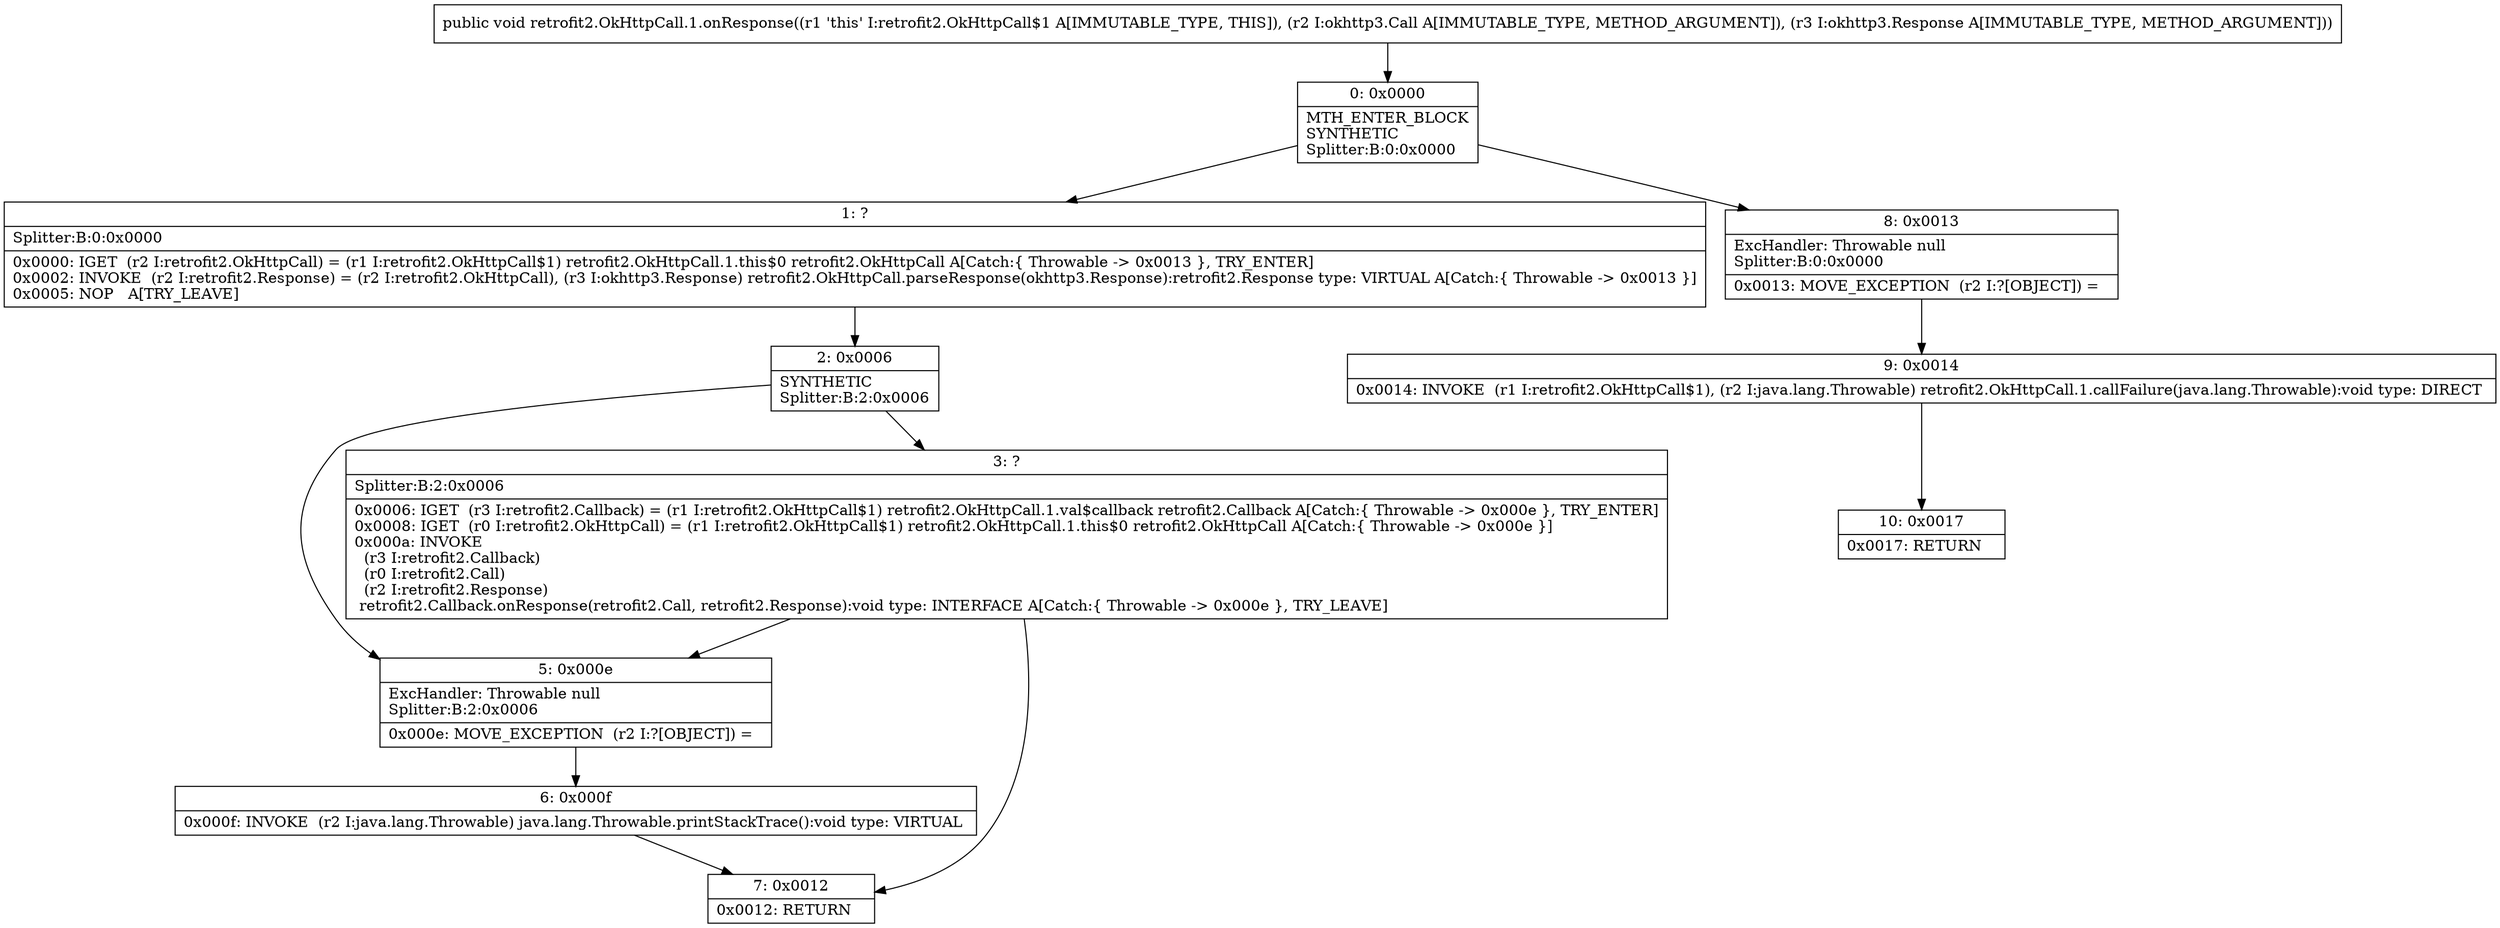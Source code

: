 digraph "CFG forretrofit2.OkHttpCall.1.onResponse(Lokhttp3\/Call;Lokhttp3\/Response;)V" {
Node_0 [shape=record,label="{0\:\ 0x0000|MTH_ENTER_BLOCK\lSYNTHETIC\lSplitter:B:0:0x0000\l}"];
Node_1 [shape=record,label="{1\:\ ?|Splitter:B:0:0x0000\l|0x0000: IGET  (r2 I:retrofit2.OkHttpCall) = (r1 I:retrofit2.OkHttpCall$1) retrofit2.OkHttpCall.1.this$0 retrofit2.OkHttpCall A[Catch:\{ Throwable \-\> 0x0013 \}, TRY_ENTER]\l0x0002: INVOKE  (r2 I:retrofit2.Response) = (r2 I:retrofit2.OkHttpCall), (r3 I:okhttp3.Response) retrofit2.OkHttpCall.parseResponse(okhttp3.Response):retrofit2.Response type: VIRTUAL A[Catch:\{ Throwable \-\> 0x0013 \}]\l0x0005: NOP   A[TRY_LEAVE]\l}"];
Node_2 [shape=record,label="{2\:\ 0x0006|SYNTHETIC\lSplitter:B:2:0x0006\l}"];
Node_3 [shape=record,label="{3\:\ ?|Splitter:B:2:0x0006\l|0x0006: IGET  (r3 I:retrofit2.Callback) = (r1 I:retrofit2.OkHttpCall$1) retrofit2.OkHttpCall.1.val$callback retrofit2.Callback A[Catch:\{ Throwable \-\> 0x000e \}, TRY_ENTER]\l0x0008: IGET  (r0 I:retrofit2.OkHttpCall) = (r1 I:retrofit2.OkHttpCall$1) retrofit2.OkHttpCall.1.this$0 retrofit2.OkHttpCall A[Catch:\{ Throwable \-\> 0x000e \}]\l0x000a: INVOKE  \l  (r3 I:retrofit2.Callback)\l  (r0 I:retrofit2.Call)\l  (r2 I:retrofit2.Response)\l retrofit2.Callback.onResponse(retrofit2.Call, retrofit2.Response):void type: INTERFACE A[Catch:\{ Throwable \-\> 0x000e \}, TRY_LEAVE]\l}"];
Node_5 [shape=record,label="{5\:\ 0x000e|ExcHandler: Throwable null\lSplitter:B:2:0x0006\l|0x000e: MOVE_EXCEPTION  (r2 I:?[OBJECT]) =  \l}"];
Node_6 [shape=record,label="{6\:\ 0x000f|0x000f: INVOKE  (r2 I:java.lang.Throwable) java.lang.Throwable.printStackTrace():void type: VIRTUAL \l}"];
Node_7 [shape=record,label="{7\:\ 0x0012|0x0012: RETURN   \l}"];
Node_8 [shape=record,label="{8\:\ 0x0013|ExcHandler: Throwable null\lSplitter:B:0:0x0000\l|0x0013: MOVE_EXCEPTION  (r2 I:?[OBJECT]) =  \l}"];
Node_9 [shape=record,label="{9\:\ 0x0014|0x0014: INVOKE  (r1 I:retrofit2.OkHttpCall$1), (r2 I:java.lang.Throwable) retrofit2.OkHttpCall.1.callFailure(java.lang.Throwable):void type: DIRECT \l}"];
Node_10 [shape=record,label="{10\:\ 0x0017|0x0017: RETURN   \l}"];
MethodNode[shape=record,label="{public void retrofit2.OkHttpCall.1.onResponse((r1 'this' I:retrofit2.OkHttpCall$1 A[IMMUTABLE_TYPE, THIS]), (r2 I:okhttp3.Call A[IMMUTABLE_TYPE, METHOD_ARGUMENT]), (r3 I:okhttp3.Response A[IMMUTABLE_TYPE, METHOD_ARGUMENT])) }"];
MethodNode -> Node_0;
Node_0 -> Node_1;
Node_0 -> Node_8;
Node_1 -> Node_2;
Node_2 -> Node_3;
Node_2 -> Node_5;
Node_3 -> Node_5;
Node_3 -> Node_7;
Node_5 -> Node_6;
Node_6 -> Node_7;
Node_8 -> Node_9;
Node_9 -> Node_10;
}

